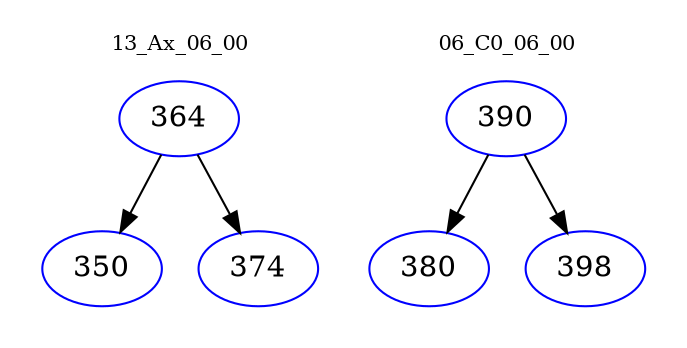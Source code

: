 digraph{
subgraph cluster_0 {
color = white
label = "13_Ax_06_00";
fontsize=10;
T0_364 [label="364", color="blue"]
T0_364 -> T0_350 [color="black"]
T0_350 [label="350", color="blue"]
T0_364 -> T0_374 [color="black"]
T0_374 [label="374", color="blue"]
}
subgraph cluster_1 {
color = white
label = "06_C0_06_00";
fontsize=10;
T1_390 [label="390", color="blue"]
T1_390 -> T1_380 [color="black"]
T1_380 [label="380", color="blue"]
T1_390 -> T1_398 [color="black"]
T1_398 [label="398", color="blue"]
}
}
